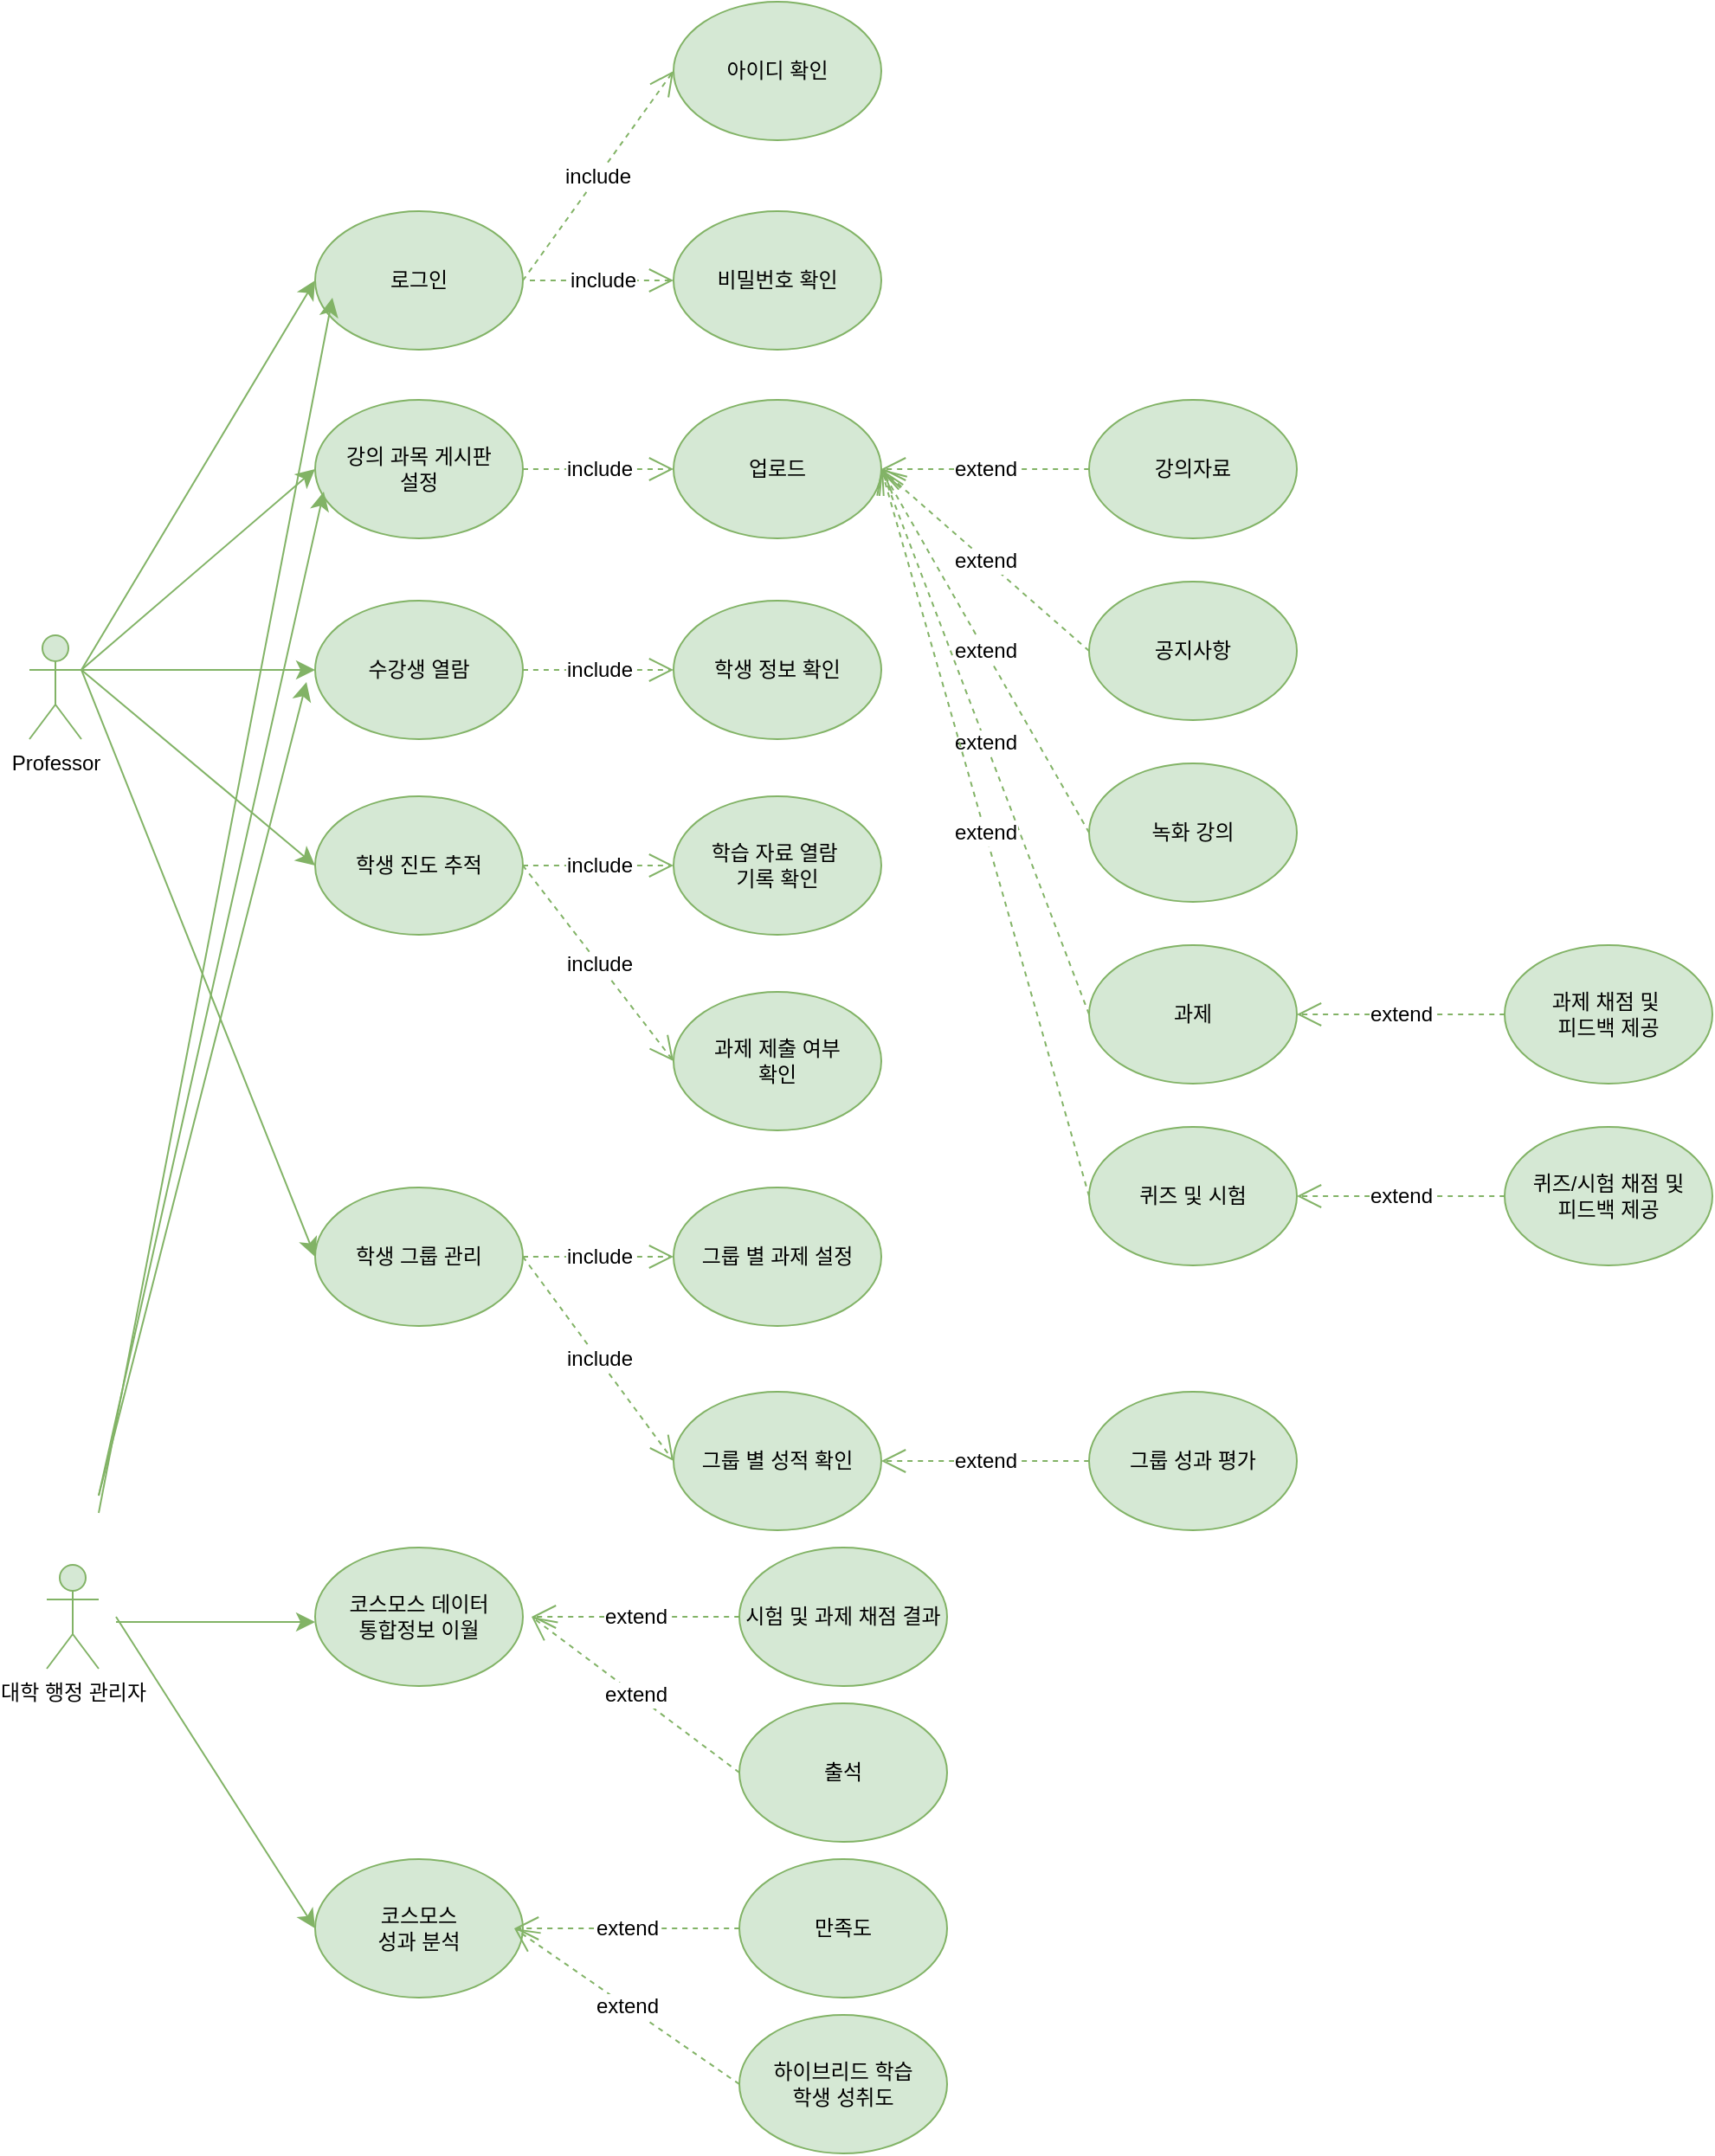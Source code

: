 <mxfile version="24.7.17">
  <diagram name="페이지-1" id="ApyMkSMjdnedh38KXJxK">
    <mxGraphModel dx="3915" dy="5071" grid="1" gridSize="10" guides="1" tooltips="1" connect="1" arrows="1" fold="1" page="1" pageScale="1" pageWidth="3300" pageHeight="4681" math="0" shadow="0">
      <root>
        <mxCell id="0" />
        <mxCell id="1" parent="0" />
        <mxCell id="OhMJ6KK6m9Em_Wjlxh9e-1" value="" style="edgeStyle=none;curved=1;rounded=0;orthogonalLoop=1;jettySize=auto;html=1;fontSize=12;startSize=8;endSize=8;entryX=0;entryY=0.5;entryDx=0;entryDy=0;exitX=1;exitY=0.333;exitDx=0;exitDy=0;exitPerimeter=0;fillColor=#d5e8d4;strokeColor=#82b366;" parent="1" source="OhMJ6KK6m9Em_Wjlxh9e-3" target="OhMJ6KK6m9Em_Wjlxh9e-6" edge="1">
          <mxGeometry relative="1" as="geometry" />
        </mxCell>
        <mxCell id="OhMJ6KK6m9Em_Wjlxh9e-2" value="" style="edgeStyle=none;curved=1;rounded=0;orthogonalLoop=1;jettySize=auto;html=1;fontSize=12;startSize=8;endSize=8;entryX=0;entryY=0.5;entryDx=0;entryDy=0;exitX=1;exitY=0.333;exitDx=0;exitDy=0;exitPerimeter=0;fillColor=#d5e8d4;strokeColor=#82b366;" parent="1" source="OhMJ6KK6m9Em_Wjlxh9e-3" target="OhMJ6KK6m9Em_Wjlxh9e-8" edge="1">
          <mxGeometry relative="1" as="geometry">
            <Array as="points" />
          </mxGeometry>
        </mxCell>
        <mxCell id="OhMJ6KK6m9Em_Wjlxh9e-3" value="Professor" style="shape=umlActor;verticalLabelPosition=bottom;verticalAlign=top;html=1;outlineConnect=0;fillColor=#d5e8d4;strokeColor=#82b366;" parent="1" vertex="1">
          <mxGeometry x="-80" y="163" width="30" height="60" as="geometry" />
        </mxCell>
        <mxCell id="OhMJ6KK6m9Em_Wjlxh9e-4" value="수강생 열람" style="ellipse;whiteSpace=wrap;html=1;fillColor=#d5e8d4;strokeColor=#82b366;" parent="1" vertex="1">
          <mxGeometry x="85" y="143" width="120" height="80" as="geometry" />
        </mxCell>
        <mxCell id="OhMJ6KK6m9Em_Wjlxh9e-5" value="강의 과목 게시판&lt;div&gt;설정&lt;/div&gt;" style="ellipse;whiteSpace=wrap;html=1;fillColor=#d5e8d4;strokeColor=#82b366;" parent="1" vertex="1">
          <mxGeometry x="85" y="27" width="120" height="80" as="geometry" />
        </mxCell>
        <mxCell id="OhMJ6KK6m9Em_Wjlxh9e-6" value="로그인" style="ellipse;whiteSpace=wrap;html=1;fillColor=#d5e8d4;strokeColor=#82b366;" parent="1" vertex="1">
          <mxGeometry x="85" y="-82" width="120" height="80" as="geometry" />
        </mxCell>
        <mxCell id="OhMJ6KK6m9Em_Wjlxh9e-7" value="학생 진도 추적" style="ellipse;whiteSpace=wrap;html=1;fillColor=#d5e8d4;strokeColor=#82b366;" parent="1" vertex="1">
          <mxGeometry x="85" y="256" width="120" height="80" as="geometry" />
        </mxCell>
        <mxCell id="OhMJ6KK6m9Em_Wjlxh9e-8" value="학생 그룹 관리" style="ellipse;whiteSpace=wrap;html=1;fillColor=#d5e8d4;strokeColor=#82b366;" parent="1" vertex="1">
          <mxGeometry x="85" y="482" width="120" height="80" as="geometry" />
        </mxCell>
        <mxCell id="OhMJ6KK6m9Em_Wjlxh9e-9" value="비밀번호 확인" style="ellipse;whiteSpace=wrap;html=1;fillColor=#d5e8d4;strokeColor=#82b366;" parent="1" vertex="1">
          <mxGeometry x="292" y="-82" width="120" height="80" as="geometry" />
        </mxCell>
        <mxCell id="OhMJ6KK6m9Em_Wjlxh9e-10" value="" style="endArrow=classic;html=1;rounded=0;fontSize=12;startSize=8;endSize=8;curved=1;exitX=1;exitY=0.333;exitDx=0;exitDy=0;exitPerimeter=0;entryX=0;entryY=0.5;entryDx=0;entryDy=0;fillColor=#d5e8d4;strokeColor=#82b366;" parent="1" source="OhMJ6KK6m9Em_Wjlxh9e-3" target="OhMJ6KK6m9Em_Wjlxh9e-5" edge="1">
          <mxGeometry width="50" height="50" relative="1" as="geometry">
            <mxPoint x="29" y="244" as="sourcePoint" />
            <mxPoint x="56" y="260" as="targetPoint" />
          </mxGeometry>
        </mxCell>
        <mxCell id="OhMJ6KK6m9Em_Wjlxh9e-11" value="" style="endArrow=classic;html=1;rounded=0;fontSize=12;startSize=8;endSize=8;curved=1;exitX=1;exitY=0.333;exitDx=0;exitDy=0;exitPerimeter=0;fillColor=#d5e8d4;strokeColor=#82b366;" parent="1" source="OhMJ6KK6m9Em_Wjlxh9e-3" edge="1">
          <mxGeometry width="50" height="50" relative="1" as="geometry">
            <mxPoint x="29" y="244" as="sourcePoint" />
            <mxPoint x="85" y="183" as="targetPoint" />
          </mxGeometry>
        </mxCell>
        <mxCell id="OhMJ6KK6m9Em_Wjlxh9e-12" value="" style="endArrow=classic;html=1;rounded=0;fontSize=12;startSize=8;endSize=8;curved=1;exitX=1;exitY=0.333;exitDx=0;exitDy=0;exitPerimeter=0;entryX=0;entryY=0.5;entryDx=0;entryDy=0;fillColor=#d5e8d4;strokeColor=#82b366;" parent="1" source="OhMJ6KK6m9Em_Wjlxh9e-3" target="OhMJ6KK6m9Em_Wjlxh9e-7" edge="1">
          <mxGeometry width="50" height="50" relative="1" as="geometry">
            <mxPoint x="29" y="244" as="sourcePoint" />
            <mxPoint x="79" y="194" as="targetPoint" />
          </mxGeometry>
        </mxCell>
        <mxCell id="OhMJ6KK6m9Em_Wjlxh9e-13" value="아이디 확인" style="ellipse;whiteSpace=wrap;html=1;fillColor=#d5e8d4;strokeColor=#82b366;" parent="1" vertex="1">
          <mxGeometry x="292" y="-203" width="120" height="80" as="geometry" />
        </mxCell>
        <mxCell id="OhMJ6KK6m9Em_Wjlxh9e-14" value="include" style="endArrow=open;endSize=12;dashed=1;html=1;rounded=0;fontSize=12;curved=1;exitX=1;exitY=0.5;exitDx=0;exitDy=0;entryX=0;entryY=0.5;entryDx=0;entryDy=0;fillColor=#d5e8d4;strokeColor=#82b366;" parent="1" source="OhMJ6KK6m9Em_Wjlxh9e-6" target="OhMJ6KK6m9Em_Wjlxh9e-13" edge="1">
          <mxGeometry width="160" relative="1" as="geometry">
            <mxPoint x="209" y="-16" as="sourcePoint" />
            <mxPoint x="425" y="-96" as="targetPoint" />
          </mxGeometry>
        </mxCell>
        <mxCell id="OhMJ6KK6m9Em_Wjlxh9e-15" value="include" style="endArrow=open;endSize=12;dashed=1;html=1;rounded=0;fontSize=12;curved=1;entryX=0;entryY=0.5;entryDx=0;entryDy=0;fillColor=#d5e8d4;strokeColor=#82b366;" parent="1" target="OhMJ6KK6m9Em_Wjlxh9e-9" edge="1">
          <mxGeometry width="160" relative="1" as="geometry">
            <mxPoint x="209" y="-42" as="sourcePoint" />
            <mxPoint x="215" y="-32" as="targetPoint" />
          </mxGeometry>
        </mxCell>
        <mxCell id="OhMJ6KK6m9Em_Wjlxh9e-16" value="업로드" style="ellipse;whiteSpace=wrap;html=1;fillColor=#d5e8d4;strokeColor=#82b366;" parent="1" vertex="1">
          <mxGeometry x="292" y="27" width="120" height="80" as="geometry" />
        </mxCell>
        <mxCell id="OhMJ6KK6m9Em_Wjlxh9e-17" value="학생 정보 확인" style="ellipse;whiteSpace=wrap;html=1;fillColor=#d5e8d4;strokeColor=#82b366;" parent="1" vertex="1">
          <mxGeometry x="292" y="143" width="120" height="80" as="geometry" />
        </mxCell>
        <mxCell id="OhMJ6KK6m9Em_Wjlxh9e-18" value="학습 자료 열람&amp;nbsp;&lt;div&gt;기록 확인&lt;/div&gt;" style="ellipse;whiteSpace=wrap;html=1;fillColor=#d5e8d4;strokeColor=#82b366;" parent="1" vertex="1">
          <mxGeometry x="292" y="256" width="120" height="80" as="geometry" />
        </mxCell>
        <mxCell id="OhMJ6KK6m9Em_Wjlxh9e-19" value="과제 제출 여부&lt;div&gt;확인&lt;/div&gt;" style="ellipse;whiteSpace=wrap;html=1;fillColor=#d5e8d4;strokeColor=#82b366;" parent="1" vertex="1">
          <mxGeometry x="292" y="369" width="120" height="80" as="geometry" />
        </mxCell>
        <mxCell id="OhMJ6KK6m9Em_Wjlxh9e-20" value="그룹 별 과제 설정" style="ellipse;whiteSpace=wrap;html=1;fillColor=#d5e8d4;strokeColor=#82b366;" parent="1" vertex="1">
          <mxGeometry x="292" y="482" width="120" height="80" as="geometry" />
        </mxCell>
        <mxCell id="OhMJ6KK6m9Em_Wjlxh9e-21" value="그룹 별 성적 확인" style="ellipse;whiteSpace=wrap;html=1;fillColor=#d5e8d4;strokeColor=#82b366;" parent="1" vertex="1">
          <mxGeometry x="292" y="600" width="120" height="80" as="geometry" />
        </mxCell>
        <mxCell id="OhMJ6KK6m9Em_Wjlxh9e-22" value="include" style="endArrow=open;endSize=12;dashed=1;html=1;rounded=0;fontSize=12;curved=1;entryX=0;entryY=0.5;entryDx=0;entryDy=0;exitX=1;exitY=0.5;exitDx=0;exitDy=0;fillColor=#d5e8d4;strokeColor=#82b366;" parent="1" source="OhMJ6KK6m9Em_Wjlxh9e-5" target="OhMJ6KK6m9Em_Wjlxh9e-16" edge="1">
          <mxGeometry width="160" relative="1" as="geometry">
            <mxPoint x="219" y="-32" as="sourcePoint" />
            <mxPoint x="302" y="-32" as="targetPoint" />
          </mxGeometry>
        </mxCell>
        <mxCell id="OhMJ6KK6m9Em_Wjlxh9e-23" value="include" style="endArrow=open;endSize=12;dashed=1;html=1;rounded=0;fontSize=12;curved=1;entryX=0;entryY=0.5;entryDx=0;entryDy=0;exitX=1;exitY=0.5;exitDx=0;exitDy=0;fillColor=#d5e8d4;strokeColor=#82b366;" parent="1" source="OhMJ6KK6m9Em_Wjlxh9e-4" target="OhMJ6KK6m9Em_Wjlxh9e-17" edge="1">
          <mxGeometry width="160" relative="1" as="geometry">
            <mxPoint x="215" y="77" as="sourcePoint" />
            <mxPoint x="302" y="77" as="targetPoint" />
          </mxGeometry>
        </mxCell>
        <mxCell id="OhMJ6KK6m9Em_Wjlxh9e-24" value="include" style="endArrow=open;endSize=12;dashed=1;html=1;rounded=0;fontSize=12;curved=1;entryX=0;entryY=0.5;entryDx=0;entryDy=0;exitX=1;exitY=0.5;exitDx=0;exitDy=0;fillColor=#d5e8d4;strokeColor=#82b366;" parent="1" source="OhMJ6KK6m9Em_Wjlxh9e-7" target="OhMJ6KK6m9Em_Wjlxh9e-18" edge="1">
          <mxGeometry width="160" relative="1" as="geometry">
            <mxPoint x="215" y="175" as="sourcePoint" />
            <mxPoint x="302" y="175" as="targetPoint" />
          </mxGeometry>
        </mxCell>
        <mxCell id="OhMJ6KK6m9Em_Wjlxh9e-25" value="include" style="endArrow=open;endSize=12;dashed=1;html=1;rounded=0;fontSize=12;curved=1;entryX=0;entryY=0.5;entryDx=0;entryDy=0;exitX=1;exitY=0.5;exitDx=0;exitDy=0;fillColor=#d5e8d4;strokeColor=#82b366;" parent="1" source="OhMJ6KK6m9Em_Wjlxh9e-7" target="OhMJ6KK6m9Em_Wjlxh9e-19" edge="1">
          <mxGeometry width="160" relative="1" as="geometry">
            <mxPoint x="215" y="306" as="sourcePoint" />
            <mxPoint x="302" y="306" as="targetPoint" />
          </mxGeometry>
        </mxCell>
        <mxCell id="OhMJ6KK6m9Em_Wjlxh9e-26" value="include" style="endArrow=open;endSize=12;dashed=1;html=1;rounded=0;fontSize=12;curved=1;entryX=0;entryY=0.5;entryDx=0;entryDy=0;exitX=1;exitY=0.5;exitDx=0;exitDy=0;fillColor=#d5e8d4;strokeColor=#82b366;" parent="1" source="OhMJ6KK6m9Em_Wjlxh9e-8" target="OhMJ6KK6m9Em_Wjlxh9e-20" edge="1">
          <mxGeometry width="160" relative="1" as="geometry">
            <mxPoint x="225" y="293" as="sourcePoint" />
            <mxPoint x="312" y="293" as="targetPoint" />
          </mxGeometry>
        </mxCell>
        <mxCell id="OhMJ6KK6m9Em_Wjlxh9e-27" value="include" style="endArrow=open;endSize=12;dashed=1;html=1;rounded=0;fontSize=12;curved=1;entryX=0;entryY=0.5;entryDx=0;entryDy=0;exitX=1;exitY=0.5;exitDx=0;exitDy=0;fillColor=#d5e8d4;strokeColor=#82b366;" parent="1" source="OhMJ6KK6m9Em_Wjlxh9e-8" target="OhMJ6KK6m9Em_Wjlxh9e-21" edge="1">
          <mxGeometry width="160" relative="1" as="geometry">
            <mxPoint x="215" y="532" as="sourcePoint" />
            <mxPoint x="302" y="532" as="targetPoint" />
          </mxGeometry>
        </mxCell>
        <mxCell id="OhMJ6KK6m9Em_Wjlxh9e-28" value="강의자료" style="ellipse;whiteSpace=wrap;html=1;fillColor=#d5e8d4;strokeColor=#82b366;" parent="1" vertex="1">
          <mxGeometry x="532" y="27" width="120" height="80" as="geometry" />
        </mxCell>
        <mxCell id="OhMJ6KK6m9Em_Wjlxh9e-29" value="extend" style="endArrow=open;endSize=12;dashed=1;html=1;rounded=0;fontSize=12;curved=1;entryX=1;entryY=0.5;entryDx=0;entryDy=0;exitX=0;exitY=0.5;exitDx=0;exitDy=0;fillColor=#d5e8d4;strokeColor=#82b366;" parent="1" source="OhMJ6KK6m9Em_Wjlxh9e-28" target="OhMJ6KK6m9Em_Wjlxh9e-16" edge="1">
          <mxGeometry width="160" relative="1" as="geometry">
            <mxPoint x="219" y="-32" as="sourcePoint" />
            <mxPoint x="302" y="-32" as="targetPoint" />
          </mxGeometry>
        </mxCell>
        <mxCell id="OhMJ6KK6m9Em_Wjlxh9e-30" value="공지사항" style="ellipse;whiteSpace=wrap;html=1;fillColor=#d5e8d4;strokeColor=#82b366;" parent="1" vertex="1">
          <mxGeometry x="532" y="132" width="120" height="80" as="geometry" />
        </mxCell>
        <mxCell id="OhMJ6KK6m9Em_Wjlxh9e-31" value="extend" style="endArrow=open;endSize=12;dashed=1;html=1;rounded=0;fontSize=12;curved=1;entryX=1;entryY=0.5;entryDx=0;entryDy=0;exitX=0;exitY=0.5;exitDx=0;exitDy=0;fillColor=#d5e8d4;strokeColor=#82b366;" parent="1" source="OhMJ6KK6m9Em_Wjlxh9e-30" target="OhMJ6KK6m9Em_Wjlxh9e-16" edge="1">
          <mxGeometry width="160" relative="1" as="geometry">
            <mxPoint x="219" y="74" as="sourcePoint" />
            <mxPoint x="412" y="173" as="targetPoint" />
          </mxGeometry>
        </mxCell>
        <mxCell id="OhMJ6KK6m9Em_Wjlxh9e-32" value="녹화 강의" style="ellipse;whiteSpace=wrap;html=1;fillColor=#d5e8d4;strokeColor=#82b366;" parent="1" vertex="1">
          <mxGeometry x="532" y="237" width="120" height="80" as="geometry" />
        </mxCell>
        <mxCell id="OhMJ6KK6m9Em_Wjlxh9e-33" value="과제" style="ellipse;whiteSpace=wrap;html=1;fillColor=#d5e8d4;strokeColor=#82b366;" parent="1" vertex="1">
          <mxGeometry x="532" y="342" width="120" height="80" as="geometry" />
        </mxCell>
        <mxCell id="OhMJ6KK6m9Em_Wjlxh9e-34" value="퀴즈 및 시험" style="ellipse;whiteSpace=wrap;html=1;fillColor=#d5e8d4;strokeColor=#82b366;" parent="1" vertex="1">
          <mxGeometry x="532" y="447" width="120" height="80" as="geometry" />
        </mxCell>
        <mxCell id="OhMJ6KK6m9Em_Wjlxh9e-35" value="extend" style="endArrow=open;endSize=12;dashed=1;html=1;rounded=0;fontSize=12;curved=1;entryX=1;entryY=0.5;entryDx=0;entryDy=0;exitX=0;exitY=0.5;exitDx=0;exitDy=0;fillColor=#d5e8d4;strokeColor=#82b366;" parent="1" source="OhMJ6KK6m9Em_Wjlxh9e-32" target="OhMJ6KK6m9Em_Wjlxh9e-16" edge="1">
          <mxGeometry width="160" relative="1" as="geometry">
            <mxPoint x="542" y="182" as="sourcePoint" />
            <mxPoint x="422" y="77" as="targetPoint" />
          </mxGeometry>
        </mxCell>
        <mxCell id="OhMJ6KK6m9Em_Wjlxh9e-36" value="extend" style="endArrow=open;endSize=12;dashed=1;html=1;rounded=0;fontSize=12;curved=1;entryX=1;entryY=0.5;entryDx=0;entryDy=0;exitX=0;exitY=0.5;exitDx=0;exitDy=0;fillColor=#d5e8d4;strokeColor=#82b366;" parent="1" source="OhMJ6KK6m9Em_Wjlxh9e-33" target="OhMJ6KK6m9Em_Wjlxh9e-16" edge="1">
          <mxGeometry width="160" relative="1" as="geometry">
            <mxPoint x="542" y="287" as="sourcePoint" />
            <mxPoint x="422" y="77" as="targetPoint" />
          </mxGeometry>
        </mxCell>
        <mxCell id="OhMJ6KK6m9Em_Wjlxh9e-37" value="extend" style="endArrow=open;endSize=12;dashed=1;html=1;rounded=0;fontSize=12;curved=1;entryX=1;entryY=0.5;entryDx=0;entryDy=0;exitX=0;exitY=0.5;exitDx=0;exitDy=0;fillColor=#d5e8d4;strokeColor=#82b366;" parent="1" source="OhMJ6KK6m9Em_Wjlxh9e-34" target="OhMJ6KK6m9Em_Wjlxh9e-16" edge="1">
          <mxGeometry width="160" relative="1" as="geometry">
            <mxPoint x="542" y="392" as="sourcePoint" />
            <mxPoint x="422" y="77" as="targetPoint" />
          </mxGeometry>
        </mxCell>
        <mxCell id="OhMJ6KK6m9Em_Wjlxh9e-38" value="퀴즈/시험 채점 및&lt;div&gt;피드백 제공&lt;/div&gt;" style="ellipse;whiteSpace=wrap;html=1;fillColor=#d5e8d4;strokeColor=#82b366;" parent="1" vertex="1">
          <mxGeometry x="772" y="447" width="120" height="80" as="geometry" />
        </mxCell>
        <mxCell id="OhMJ6KK6m9Em_Wjlxh9e-39" value="과제 채점 및&amp;nbsp;&lt;div&gt;피드백 제공&lt;/div&gt;" style="ellipse;whiteSpace=wrap;html=1;fillColor=#d5e8d4;strokeColor=#82b366;" parent="1" vertex="1">
          <mxGeometry x="772" y="342" width="120" height="80" as="geometry" />
        </mxCell>
        <mxCell id="OhMJ6KK6m9Em_Wjlxh9e-40" value="extend" style="endArrow=open;endSize=12;dashed=1;html=1;rounded=0;fontSize=12;curved=1;entryX=1;entryY=0.5;entryDx=0;entryDy=0;exitX=0;exitY=0.5;exitDx=0;exitDy=0;fillColor=#d5e8d4;strokeColor=#82b366;" parent="1" source="OhMJ6KK6m9Em_Wjlxh9e-39" target="OhMJ6KK6m9Em_Wjlxh9e-33" edge="1">
          <mxGeometry width="160" relative="1" as="geometry">
            <mxPoint x="542" y="392" as="sourcePoint" />
            <mxPoint x="422" y="77" as="targetPoint" />
          </mxGeometry>
        </mxCell>
        <mxCell id="OhMJ6KK6m9Em_Wjlxh9e-41" value="extend" style="endArrow=open;endSize=12;dashed=1;html=1;rounded=0;fontSize=12;curved=1;entryX=1;entryY=0.5;entryDx=0;entryDy=0;exitX=0;exitY=0.5;exitDx=0;exitDy=0;fillColor=#d5e8d4;strokeColor=#82b366;" parent="1" source="OhMJ6KK6m9Em_Wjlxh9e-38" target="OhMJ6KK6m9Em_Wjlxh9e-34" edge="1">
          <mxGeometry width="160" relative="1" as="geometry">
            <mxPoint x="552" y="402" as="sourcePoint" />
            <mxPoint x="432" y="87" as="targetPoint" />
          </mxGeometry>
        </mxCell>
        <mxCell id="OhMJ6KK6m9Em_Wjlxh9e-42" value="그룹 성과 평가" style="ellipse;whiteSpace=wrap;html=1;fillColor=#d5e8d4;strokeColor=#82b366;" parent="1" vertex="1">
          <mxGeometry x="532" y="600" width="120" height="80" as="geometry" />
        </mxCell>
        <mxCell id="OhMJ6KK6m9Em_Wjlxh9e-43" value="extend" style="endArrow=open;endSize=12;dashed=1;html=1;rounded=0;fontSize=12;curved=1;entryX=1;entryY=0.5;entryDx=0;entryDy=0;exitX=0;exitY=0.5;exitDx=0;exitDy=0;fillColor=#d5e8d4;strokeColor=#82b366;" parent="1" source="OhMJ6KK6m9Em_Wjlxh9e-42" target="OhMJ6KK6m9Em_Wjlxh9e-21" edge="1">
          <mxGeometry width="160" relative="1" as="geometry">
            <mxPoint x="782" y="497" as="sourcePoint" />
            <mxPoint x="662" y="497" as="targetPoint" />
          </mxGeometry>
        </mxCell>
        <mxCell id="IhSw4NM22VzTBqwcN2Kw-1" value="대학 행정 관리자&lt;div&gt;&lt;br&gt;&lt;/div&gt;" style="shape=umlActor;verticalLabelPosition=bottom;verticalAlign=top;html=1;outlineConnect=0;fillColor=#d5e8d4;strokeColor=#82b366;" vertex="1" parent="1">
          <mxGeometry x="-70" y="700" width="30" height="60" as="geometry" />
        </mxCell>
        <mxCell id="IhSw4NM22VzTBqwcN2Kw-2" value="" style="edgeStyle=none;curved=1;rounded=0;orthogonalLoop=1;jettySize=auto;html=1;fontSize=12;startSize=8;endSize=8;entryX=0;entryY=0.5;entryDx=0;entryDy=0;fillColor=#d5e8d4;strokeColor=#82b366;" edge="1" parent="1">
          <mxGeometry relative="1" as="geometry">
            <mxPoint x="-40" y="670" as="sourcePoint" />
            <mxPoint x="95" y="-32" as="targetPoint" />
          </mxGeometry>
        </mxCell>
        <mxCell id="IhSw4NM22VzTBqwcN2Kw-5" value="" style="edgeStyle=none;curved=1;rounded=0;orthogonalLoop=1;jettySize=auto;html=1;fontSize=12;startSize=8;endSize=8;fillColor=#d5e8d4;strokeColor=#82b366;" edge="1" parent="1">
          <mxGeometry relative="1" as="geometry">
            <mxPoint x="-40" y="660" as="sourcePoint" />
            <mxPoint x="90" y="80" as="targetPoint" />
          </mxGeometry>
        </mxCell>
        <mxCell id="IhSw4NM22VzTBqwcN2Kw-6" value="" style="edgeStyle=none;curved=1;rounded=0;orthogonalLoop=1;jettySize=auto;html=1;fontSize=12;startSize=8;endSize=8;fillColor=#d5e8d4;strokeColor=#82b366;" edge="1" parent="1">
          <mxGeometry relative="1" as="geometry">
            <mxPoint x="-40" y="660" as="sourcePoint" />
            <mxPoint x="80" y="190" as="targetPoint" />
          </mxGeometry>
        </mxCell>
        <mxCell id="IhSw4NM22VzTBqwcN2Kw-7" value="코스모스 데이터&lt;div&gt;통합정보 이월&lt;/div&gt;" style="ellipse;whiteSpace=wrap;html=1;fillColor=#d5e8d4;strokeColor=#82b366;" vertex="1" parent="1">
          <mxGeometry x="85" y="690" width="120" height="80" as="geometry" />
        </mxCell>
        <mxCell id="IhSw4NM22VzTBqwcN2Kw-8" value="" style="endArrow=classic;html=1;rounded=0;fontSize=12;startSize=8;endSize=8;curved=1;entryX=0;entryY=0.5;entryDx=0;entryDy=0;fillColor=#d5e8d4;strokeColor=#82b366;" edge="1" parent="1">
          <mxGeometry width="50" height="50" relative="1" as="geometry">
            <mxPoint x="-30" y="733" as="sourcePoint" />
            <mxPoint x="85" y="733" as="targetPoint" />
          </mxGeometry>
        </mxCell>
        <mxCell id="IhSw4NM22VzTBqwcN2Kw-9" value="코스모스&lt;div&gt;성과 분석&lt;/div&gt;" style="ellipse;whiteSpace=wrap;html=1;fillColor=#d5e8d4;strokeColor=#82b366;" vertex="1" parent="1">
          <mxGeometry x="85" y="870" width="120" height="80" as="geometry" />
        </mxCell>
        <mxCell id="IhSw4NM22VzTBqwcN2Kw-10" value="" style="endArrow=classic;html=1;rounded=0;fontSize=12;startSize=8;endSize=8;curved=1;entryX=0;entryY=0.5;entryDx=0;entryDy=0;fillColor=#d5e8d4;strokeColor=#82b366;" edge="1" parent="1" target="IhSw4NM22VzTBqwcN2Kw-9">
          <mxGeometry width="50" height="50" relative="1" as="geometry">
            <mxPoint x="-30" y="730" as="sourcePoint" />
            <mxPoint x="85" y="730" as="targetPoint" />
          </mxGeometry>
        </mxCell>
        <mxCell id="IhSw4NM22VzTBqwcN2Kw-11" value="시험 및 과제 채점 결과" style="ellipse;whiteSpace=wrap;html=1;fillColor=#d5e8d4;strokeColor=#82b366;" vertex="1" parent="1">
          <mxGeometry x="330" y="690" width="120" height="80" as="geometry" />
        </mxCell>
        <mxCell id="IhSw4NM22VzTBqwcN2Kw-12" value="extend" style="endArrow=open;endSize=12;dashed=1;html=1;rounded=0;fontSize=12;curved=1;entryX=1;entryY=0.5;entryDx=0;entryDy=0;exitX=0;exitY=0.5;exitDx=0;exitDy=0;fillColor=#d5e8d4;strokeColor=#82b366;" edge="1" parent="1" source="IhSw4NM22VzTBqwcN2Kw-11">
          <mxGeometry width="160" relative="1" as="geometry">
            <mxPoint x="100" y="740" as="sourcePoint" />
            <mxPoint x="210" y="730" as="targetPoint" />
          </mxGeometry>
        </mxCell>
        <mxCell id="IhSw4NM22VzTBqwcN2Kw-13" value="출석" style="ellipse;whiteSpace=wrap;html=1;fillColor=#d5e8d4;strokeColor=#82b366;" vertex="1" parent="1">
          <mxGeometry x="330" y="780" width="120" height="80" as="geometry" />
        </mxCell>
        <mxCell id="IhSw4NM22VzTBqwcN2Kw-14" value="extend" style="endArrow=open;endSize=12;dashed=1;html=1;rounded=0;fontSize=12;curved=1;exitX=0;exitY=0.5;exitDx=0;exitDy=0;fillColor=#d5e8d4;strokeColor=#82b366;" edge="1" parent="1" source="IhSw4NM22VzTBqwcN2Kw-13">
          <mxGeometry width="160" relative="1" as="geometry">
            <mxPoint x="100" y="830" as="sourcePoint" />
            <mxPoint x="210" y="730" as="targetPoint" />
          </mxGeometry>
        </mxCell>
        <mxCell id="IhSw4NM22VzTBqwcN2Kw-15" value="만족도" style="ellipse;whiteSpace=wrap;html=1;fillColor=#d5e8d4;strokeColor=#82b366;" vertex="1" parent="1">
          <mxGeometry x="330" y="870" width="120" height="80" as="geometry" />
        </mxCell>
        <mxCell id="IhSw4NM22VzTBqwcN2Kw-16" value="extend" style="endArrow=open;endSize=12;dashed=1;html=1;rounded=0;fontSize=12;curved=1;entryX=1;entryY=0.5;entryDx=0;entryDy=0;exitX=0;exitY=0.5;exitDx=0;exitDy=0;fillColor=#d5e8d4;strokeColor=#82b366;" edge="1" parent="1" source="IhSw4NM22VzTBqwcN2Kw-15">
          <mxGeometry width="160" relative="1" as="geometry">
            <mxPoint x="90" y="920" as="sourcePoint" />
            <mxPoint x="200" y="910" as="targetPoint" />
          </mxGeometry>
        </mxCell>
        <mxCell id="IhSw4NM22VzTBqwcN2Kw-17" value="하이브리드 학습&lt;div&gt;학생 성취도&lt;/div&gt;" style="ellipse;whiteSpace=wrap;html=1;fillColor=#d5e8d4;strokeColor=#82b366;" vertex="1" parent="1">
          <mxGeometry x="330" y="960" width="120" height="80" as="geometry" />
        </mxCell>
        <mxCell id="IhSw4NM22VzTBqwcN2Kw-18" value="extend" style="endArrow=open;endSize=12;dashed=1;html=1;rounded=0;fontSize=12;curved=1;exitX=0;exitY=0.5;exitDx=0;exitDy=0;fillColor=#d5e8d4;strokeColor=#82b366;" edge="1" parent="1" source="IhSw4NM22VzTBqwcN2Kw-17">
          <mxGeometry width="160" relative="1" as="geometry">
            <mxPoint x="90" y="1010" as="sourcePoint" />
            <mxPoint x="200" y="910" as="targetPoint" />
          </mxGeometry>
        </mxCell>
      </root>
    </mxGraphModel>
  </diagram>
</mxfile>

